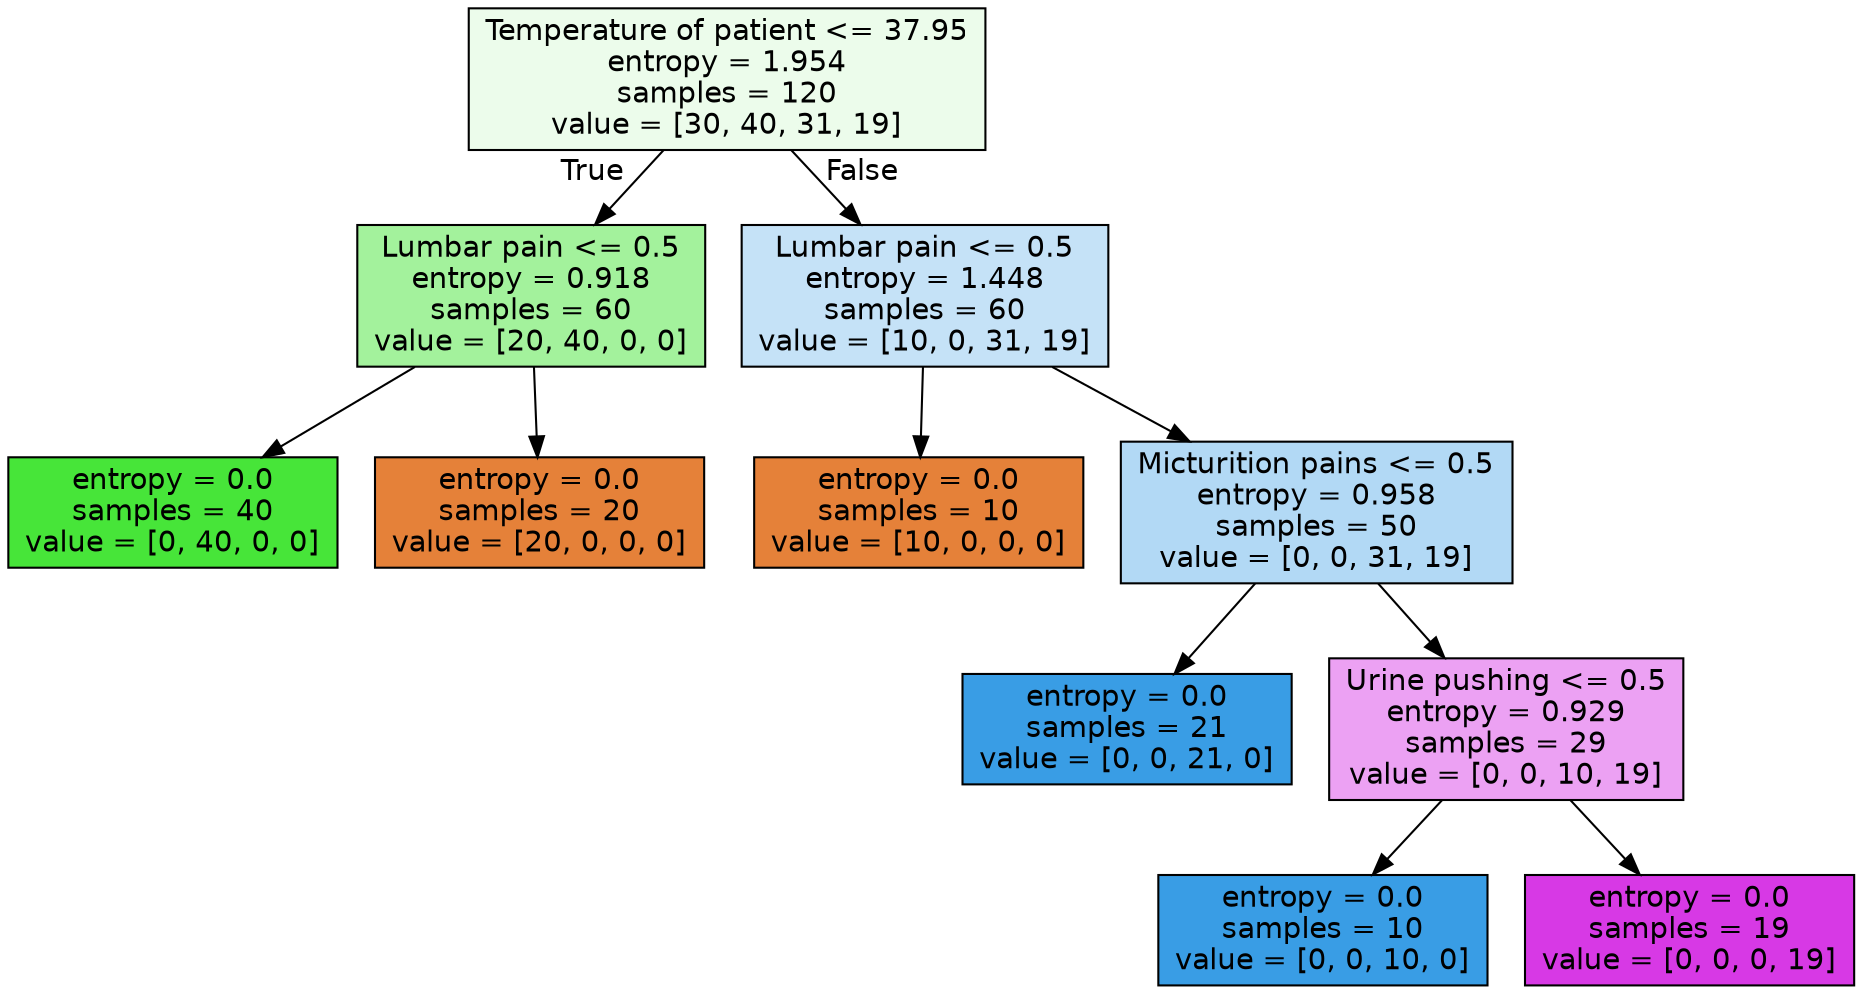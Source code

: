 digraph Tree {
node [shape=box, style="filled", color="black", fontname="helvetica"] ;
edge [fontname="helvetica"] ;
0 [label="Temperature of patient <= 37.95\nentropy = 1.954\nsamples = 120\nvalue = [30, 40, 31, 19]", fillcolor="#ecfceb"] ;
1 [label="Lumbar pain <= 0.5\nentropy = 0.918\nsamples = 60\nvalue = [20, 40, 0, 0]", fillcolor="#a3f29c"] ;
0 -> 1 [labeldistance=2.5, labelangle=45, headlabel="True"] ;
2 [label="entropy = 0.0\nsamples = 40\nvalue = [0, 40, 0, 0]", fillcolor="#47e539"] ;
1 -> 2 ;
3 [label="entropy = 0.0\nsamples = 20\nvalue = [20, 0, 0, 0]", fillcolor="#e58139"] ;
1 -> 3 ;
4 [label="Lumbar pain <= 0.5\nentropy = 1.448\nsamples = 60\nvalue = [10, 0, 31, 19]", fillcolor="#c5e2f7"] ;
0 -> 4 [labeldistance=2.5, labelangle=-45, headlabel="False"] ;
5 [label="entropy = 0.0\nsamples = 10\nvalue = [10, 0, 0, 0]", fillcolor="#e58139"] ;
4 -> 5 ;
6 [label="Micturition pains <= 0.5\nentropy = 0.958\nsamples = 50\nvalue = [0, 0, 31, 19]", fillcolor="#b2d9f5"] ;
4 -> 6 ;
7 [label="entropy = 0.0\nsamples = 21\nvalue = [0, 0, 21, 0]", fillcolor="#399de5"] ;
6 -> 7 ;
8 [label="Urine pushing <= 0.5\nentropy = 0.929\nsamples = 29\nvalue = [0, 0, 10, 19]", fillcolor="#eca1f3"] ;
6 -> 8 ;
9 [label="entropy = 0.0\nsamples = 10\nvalue = [0, 0, 10, 0]", fillcolor="#399de5"] ;
8 -> 9 ;
10 [label="entropy = 0.0\nsamples = 19\nvalue = [0, 0, 0, 19]", fillcolor="#d739e5"] ;
8 -> 10 ;
}